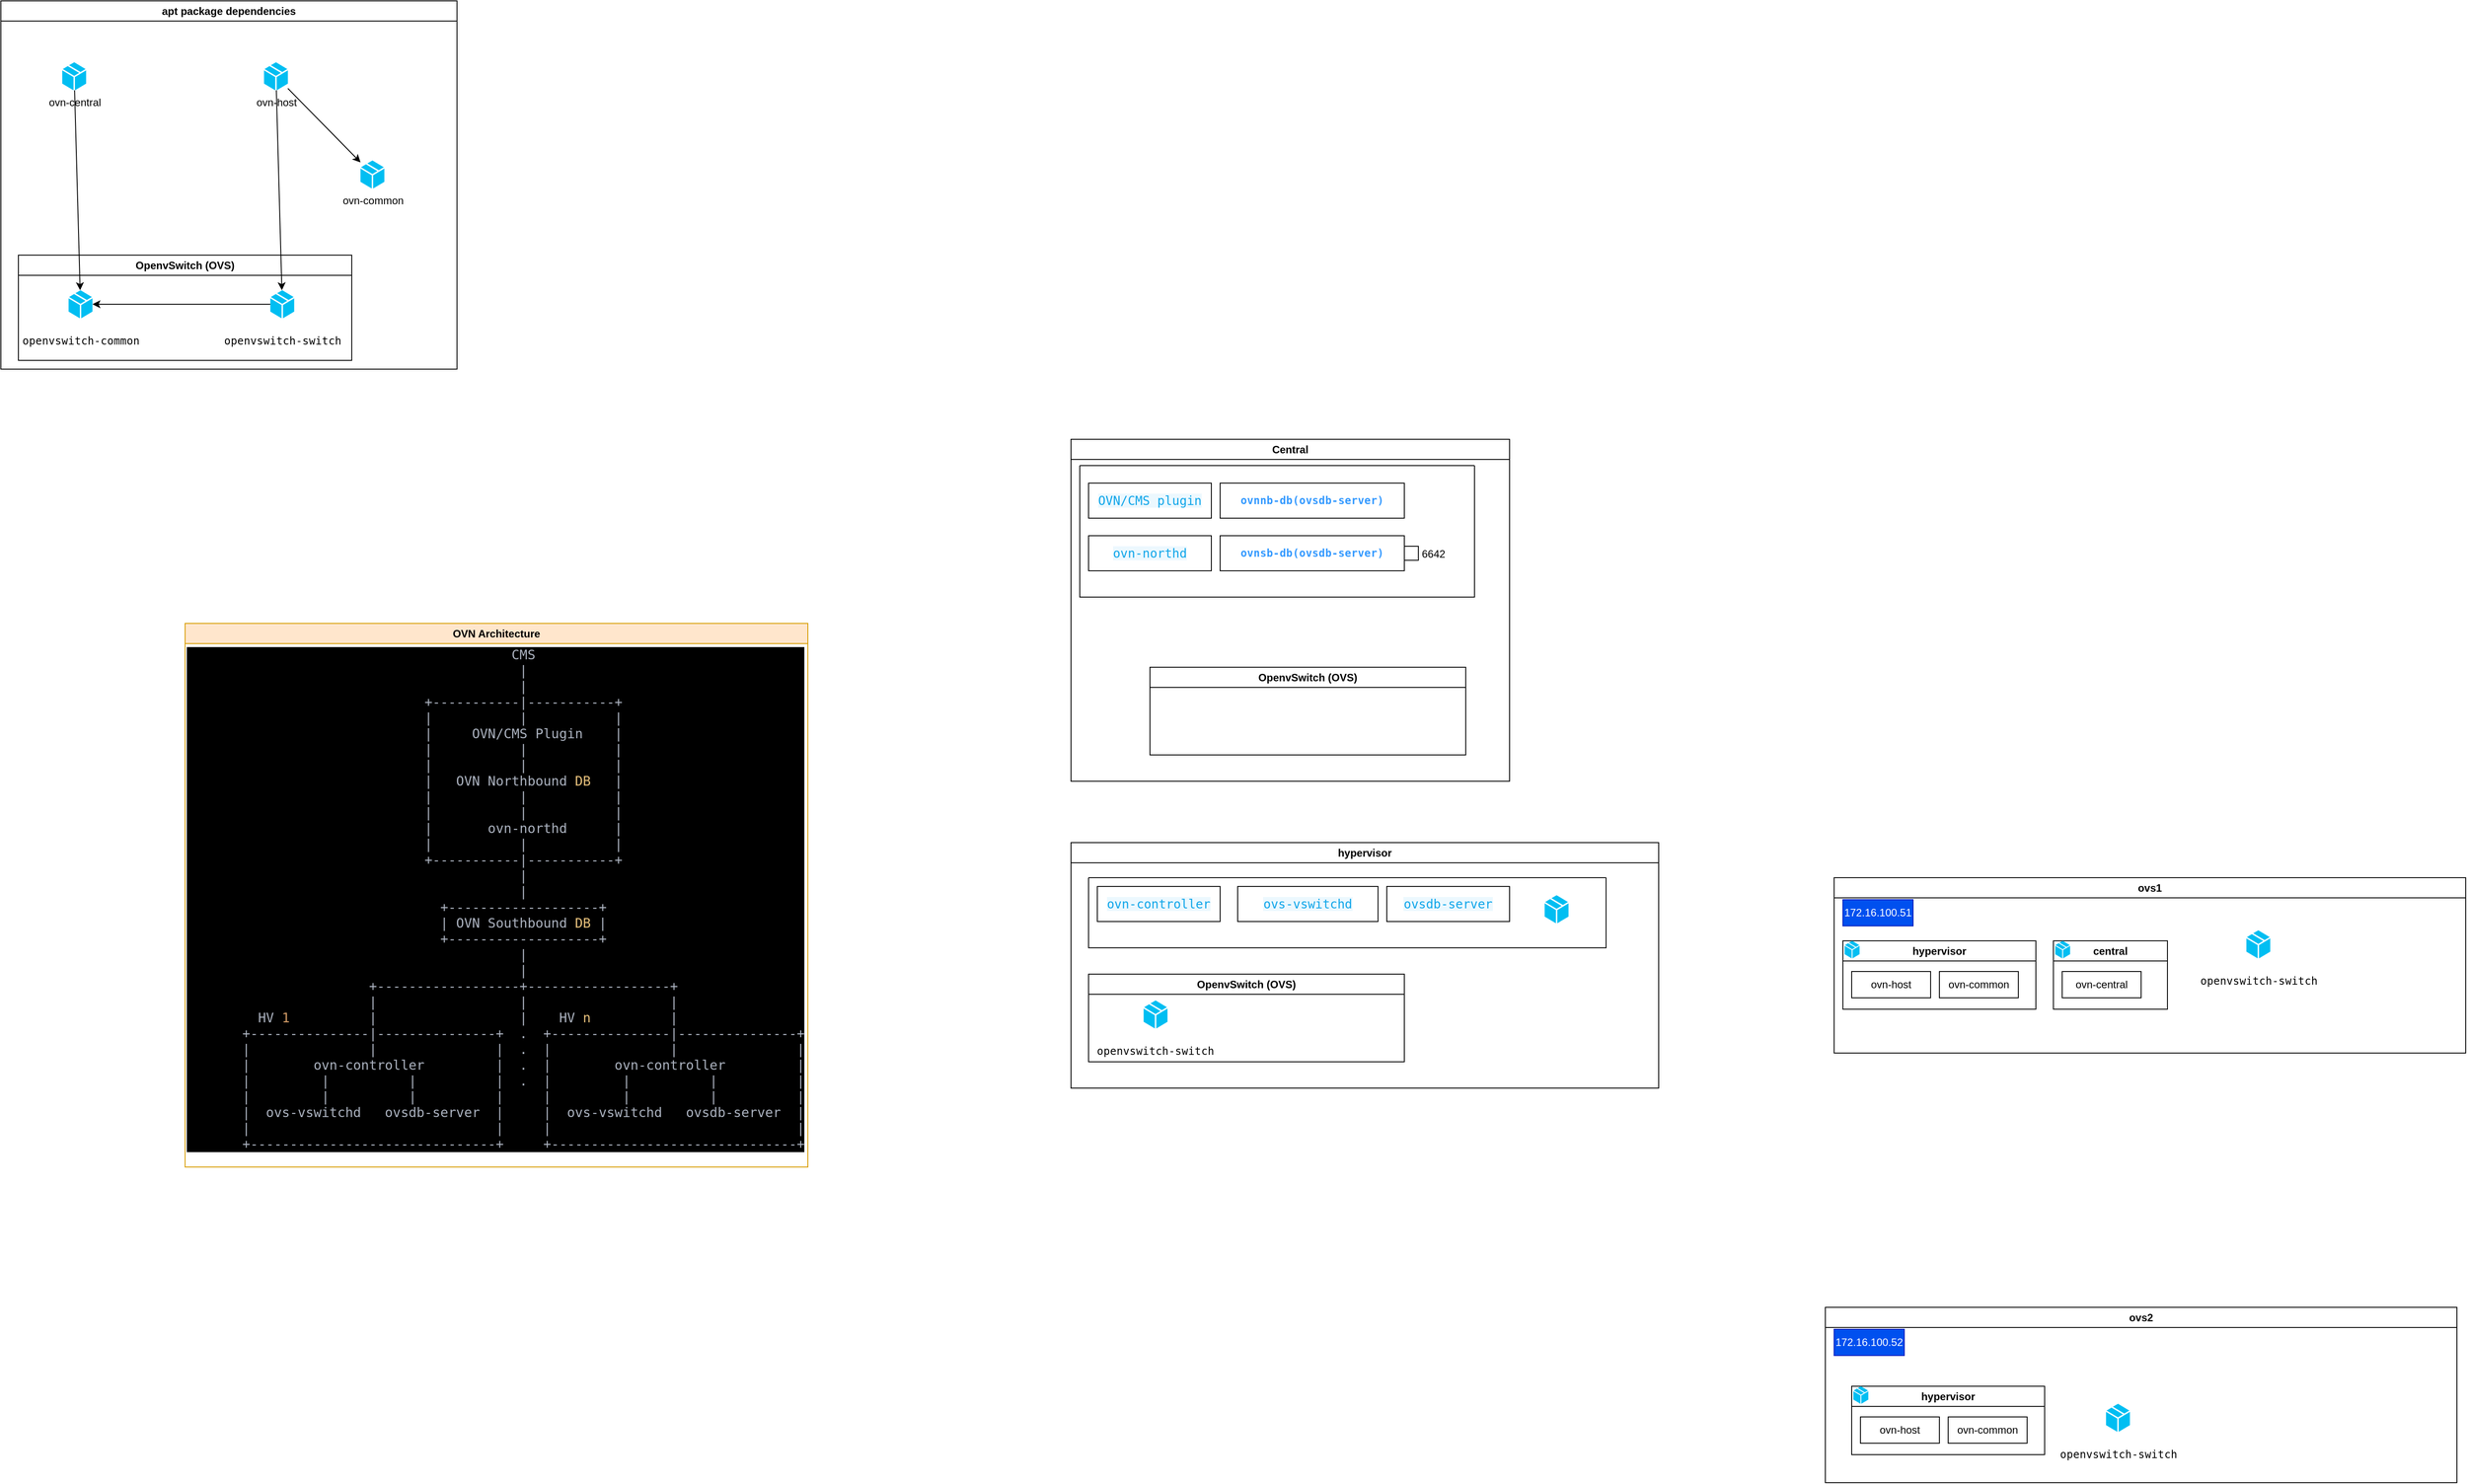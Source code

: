 <mxfile version="24.7.17">
  <diagram name="ovn-poc" id="DM1sxt02d7Zojr-Di5rs">
    <mxGraphModel dx="2641" dy="2137" grid="1" gridSize="10" guides="1" tooltips="1" connect="1" arrows="1" fold="1" page="1" pageScale="1" pageWidth="850" pageHeight="1100" math="0" shadow="0">
      <root>
        <mxCell id="0" />
        <mxCell id="1" parent="0" />
        <mxCell id="xiRZNEPEIOL53lKLFx1K-2" value="OVN Architecture" style="swimlane;whiteSpace=wrap;html=1;fillColor=#ffe6cc;strokeColor=#d79b00;" vertex="1" parent="1">
          <mxGeometry x="-390" y="360" width="710" height="620" as="geometry" />
        </mxCell>
        <mxCell id="xiRZNEPEIOL53lKLFx1K-1" value="&lt;span style=&quot;color: rgb(171, 178, 191); font-family: Consolas, menlo, monospace; font-size: 15px; font-style: normal; font-variant-ligatures: normal; font-variant-caps: normal; font-weight: 300; letter-spacing: normal; orphans: 2; text-align: start; text-indent: 0px; text-transform: none; widows: 2; word-spacing: 0px; -webkit-text-stroke-width: 0px; white-space: pre-wrap; text-decoration-thickness: initial; text-decoration-style: initial; text-decoration-color: initial; float: none; display: inline !important;&quot;&gt;                                         CMS&#xa;                                          |&#xa;                                          |&#xa;                              +-----------|-----------+&#xa;                              |           |           |&#xa;                              |     OVN/CMS Plugin    |&#xa;                              |           |           |&#xa;                              |           |           |&#xa;                              |   OVN Northbound &lt;/span&gt;&lt;span class=&quot;hljs-built_in&quot; style=&quot;box-sizing: border-box; color: rgb(230, 192, 123); font-family: Consolas, menlo, monospace; font-size: 15px; font-style: normal; font-variant-ligatures: normal; font-variant-caps: normal; font-weight: 300; letter-spacing: normal; orphans: 2; text-align: start; text-indent: 0px; text-transform: none; widows: 2; word-spacing: 0px; -webkit-text-stroke-width: 0px; white-space: pre-wrap; text-decoration-thickness: initial; text-decoration-style: initial; text-decoration-color: initial;&quot;&gt;DB&lt;/span&gt;&lt;span style=&quot;color: rgb(171, 178, 191); font-family: Consolas, menlo, monospace; font-size: 15px; font-style: normal; font-variant-ligatures: normal; font-variant-caps: normal; font-weight: 300; letter-spacing: normal; orphans: 2; text-align: start; text-indent: 0px; text-transform: none; widows: 2; word-spacing: 0px; -webkit-text-stroke-width: 0px; white-space: pre-wrap; text-decoration-thickness: initial; text-decoration-style: initial; text-decoration-color: initial; float: none; display: inline !important;&quot;&gt;   |&#xa;                              |           |           |&#xa;                              |           |           |&#xa;                              |       ovn-northd      |&#xa;                              |           |           |&#xa;                              +-----------|-----------+&#xa;                                          |&#xa;                                          |&#xa;                                +-------------------+&#xa;                                | OVN Southbound &lt;/span&gt;&lt;span class=&quot;hljs-built_in&quot; style=&quot;box-sizing: border-box; color: rgb(230, 192, 123); font-family: Consolas, menlo, monospace; font-size: 15px; font-style: normal; font-variant-ligatures: normal; font-variant-caps: normal; font-weight: 300; letter-spacing: normal; orphans: 2; text-align: start; text-indent: 0px; text-transform: none; widows: 2; word-spacing: 0px; -webkit-text-stroke-width: 0px; white-space: pre-wrap; text-decoration-thickness: initial; text-decoration-style: initial; text-decoration-color: initial;&quot;&gt;DB&lt;/span&gt;&lt;span style=&quot;color: rgb(171, 178, 191); font-family: Consolas, menlo, monospace; font-size: 15px; font-style: normal; font-variant-ligatures: normal; font-variant-caps: normal; font-weight: 300; letter-spacing: normal; orphans: 2; text-align: start; text-indent: 0px; text-transform: none; widows: 2; word-spacing: 0px; -webkit-text-stroke-width: 0px; white-space: pre-wrap; text-decoration-thickness: initial; text-decoration-style: initial; text-decoration-color: initial; float: none; display: inline !important;&quot;&gt; |&#xa;                                +-------------------+&#xa;                                          |&#xa;                                          |&#xa;                       +------------------+------------------+&#xa;                       |                  |                  |&#xa;         HV &lt;/span&gt;&lt;span class=&quot;hljs-number&quot; style=&quot;box-sizing: border-box; color: rgb(209, 154, 102); font-family: Consolas, menlo, monospace; font-size: 15px; font-style: normal; font-variant-ligatures: normal; font-variant-caps: normal; font-weight: 300; letter-spacing: normal; orphans: 2; text-align: start; text-indent: 0px; text-transform: none; widows: 2; word-spacing: 0px; -webkit-text-stroke-width: 0px; white-space: pre-wrap; text-decoration-thickness: initial; text-decoration-style: initial; text-decoration-color: initial;&quot;&gt;1&lt;/span&gt;&lt;span style=&quot;color: rgb(171, 178, 191); font-family: Consolas, menlo, monospace; font-size: 15px; font-style: normal; font-variant-ligatures: normal; font-variant-caps: normal; font-weight: 300; letter-spacing: normal; orphans: 2; text-align: start; text-indent: 0px; text-transform: none; widows: 2; word-spacing: 0px; -webkit-text-stroke-width: 0px; white-space: pre-wrap; text-decoration-thickness: initial; text-decoration-style: initial; text-decoration-color: initial; float: none; display: inline !important;&quot;&gt;          |                  |    HV &lt;/span&gt;&lt;span class=&quot;hljs-built_in&quot; style=&quot;box-sizing: border-box; color: rgb(230, 192, 123); font-family: Consolas, menlo, monospace; font-size: 15px; font-style: normal; font-variant-ligatures: normal; font-variant-caps: normal; font-weight: 300; letter-spacing: normal; orphans: 2; text-align: start; text-indent: 0px; text-transform: none; widows: 2; word-spacing: 0px; -webkit-text-stroke-width: 0px; white-space: pre-wrap; text-decoration-thickness: initial; text-decoration-style: initial; text-decoration-color: initial;&quot;&gt;n&lt;/span&gt;&lt;span style=&quot;color: rgb(171, 178, 191); font-family: Consolas, menlo, monospace; font-size: 15px; font-style: normal; font-variant-ligatures: normal; font-variant-caps: normal; font-weight: 300; letter-spacing: normal; orphans: 2; text-align: start; text-indent: 0px; text-transform: none; widows: 2; word-spacing: 0px; -webkit-text-stroke-width: 0px; white-space: pre-wrap; text-decoration-thickness: initial; text-decoration-style: initial; text-decoration-color: initial; float: none; display: inline !important;&quot;&gt;          |&#xa;       +---------------|---------------+  .  +---------------|---------------+&#xa;       |               |               |  .  |               |               |&#xa;       |        ovn-controller         |  .  |        ovn-controller         |&#xa;       |         |          |          |  .  |         |          |          |&#xa;       |         |          |          |     |         |          |          |&#xa;       |  ovs-vswitchd   ovsdb-server  |     |  ovs-vswitchd   ovsdb-server  |&#xa;       |                               |     |                               |&#xa;       +-------------------------------+     +-------------------------------+&lt;/span&gt;" style="text;whiteSpace=wrap;html=1;labelBackgroundColor=#000000;" vertex="1" parent="xiRZNEPEIOL53lKLFx1K-2">
          <mxGeometry y="20" width="720" height="590" as="geometry" />
        </mxCell>
        <mxCell id="xiRZNEPEIOL53lKLFx1K-3" value="Central" style="swimlane;whiteSpace=wrap;html=1;" vertex="1" parent="1">
          <mxGeometry x="620" y="150" width="500" height="390" as="geometry" />
        </mxCell>
        <mxCell id="xiRZNEPEIOL53lKLFx1K-20" value="" style="swimlane;startSize=0;collapsible=0;" vertex="1" parent="xiRZNEPEIOL53lKLFx1K-3">
          <mxGeometry x="10" y="30" width="450" height="150" as="geometry" />
        </mxCell>
        <mxCell id="xiRZNEPEIOL53lKLFx1K-7" value="&lt;span style=&quot;color: rgb(14, 165, 233); font-family: &amp;quot;Operator Mono&amp;quot;, Consolas, Monaco, Menlo, monospace; font-size: 14px; text-align: left; background-color: rgba(15, 164, 233, 0.08);&quot;&gt;OVN/CMS plugin&lt;/span&gt;" style="whiteSpace=wrap;html=1;" vertex="1" parent="xiRZNEPEIOL53lKLFx1K-20">
          <mxGeometry x="10" y="20" width="140" height="40" as="geometry" />
        </mxCell>
        <mxCell id="xiRZNEPEIOL53lKLFx1K-8" value="&lt;span style=&quot;font-family: Consolas, Monaco, &amp;quot;Andale Mono&amp;quot;, &amp;quot;Ubuntu Mono&amp;quot;, monospace; letter-spacing: 0.2px; text-align: left; white-space: pre;&quot;&gt;&lt;font color=&quot;#3399ff&quot;&gt;&lt;b&gt;ovnnb-db(ovsdb-server)&lt;/b&gt;&lt;/font&gt;&lt;/span&gt;" style="whiteSpace=wrap;html=1;" vertex="1" parent="xiRZNEPEIOL53lKLFx1K-20">
          <mxGeometry x="160" y="20" width="210" height="40" as="geometry" />
        </mxCell>
        <mxCell id="xiRZNEPEIOL53lKLFx1K-11" value="&lt;span style=&quot;color: rgb(14, 165, 233); font-family: &amp;quot;Operator Mono&amp;quot;, Consolas, Monaco, Menlo, monospace; font-size: 14px; text-align: left; background-color: rgba(15, 164, 233, 0.08);&quot;&gt;ovn-northd&lt;/span&gt;" style="whiteSpace=wrap;html=1;" vertex="1" parent="xiRZNEPEIOL53lKLFx1K-20">
          <mxGeometry x="10" y="80" width="140" height="40" as="geometry" />
        </mxCell>
        <mxCell id="xiRZNEPEIOL53lKLFx1K-41" value="&lt;span style=&quot;font-family: Consolas, Monaco, &amp;quot;Andale Mono&amp;quot;, &amp;quot;Ubuntu Mono&amp;quot;, monospace; letter-spacing: 0.2px; text-align: left; white-space: pre;&quot;&gt;&lt;font color=&quot;#3399ff&quot;&gt;&lt;b&gt;ovnsb-db&lt;/b&gt;&lt;/font&gt;&lt;/span&gt;&lt;b style=&quot;color: rgb(51, 153, 255); font-family: Consolas, Monaco, &amp;quot;Andale Mono&amp;quot;, &amp;quot;Ubuntu Mono&amp;quot;, monospace; letter-spacing: 0.2px; text-align: left; white-space: pre;&quot;&gt;(ovsdb-server)&lt;/b&gt;" style="whiteSpace=wrap;html=1;" vertex="1" parent="xiRZNEPEIOL53lKLFx1K-20">
          <mxGeometry x="160" y="80" width="210" height="40" as="geometry" />
        </mxCell>
        <mxCell id="xiRZNEPEIOL53lKLFx1K-56" value="6642" style="fontStyle=0;labelPosition=right;verticalLabelPosition=middle;align=left;verticalAlign=middle;spacingLeft=2;aspect=fixed;" vertex="1" parent="xiRZNEPEIOL53lKLFx1K-20">
          <mxGeometry x="370" y="92" width="16" height="16" as="geometry" />
        </mxCell>
        <mxCell id="xiRZNEPEIOL53lKLFx1K-22" value="OpenvSwitch (OVS)" style="swimlane;whiteSpace=wrap;html=1;" vertex="1" parent="xiRZNEPEIOL53lKLFx1K-3">
          <mxGeometry x="90" y="260" width="360" height="100" as="geometry" />
        </mxCell>
        <mxCell id="xiRZNEPEIOL53lKLFx1K-13" value="hypervisor" style="swimlane;whiteSpace=wrap;html=1;" vertex="1" parent="1">
          <mxGeometry x="620" y="610" width="670" height="280" as="geometry" />
        </mxCell>
        <mxCell id="xiRZNEPEIOL53lKLFx1K-19" value="" style="swimlane;startSize=0;collapsible=0;" vertex="1" parent="xiRZNEPEIOL53lKLFx1K-13">
          <mxGeometry x="20" y="40" width="590" height="80" as="geometry" />
        </mxCell>
        <mxCell id="xiRZNEPEIOL53lKLFx1K-14" value="&lt;span style=&quot;color: rgb(14, 165, 233); font-family: &amp;quot;Operator Mono&amp;quot;, Consolas, Monaco, Menlo, monospace; font-size: 14px; text-align: left; background-color: rgba(15, 164, 233, 0.08);&quot;&gt;ovn-controller&lt;/span&gt;" style="whiteSpace=wrap;html=1;" vertex="1" parent="xiRZNEPEIOL53lKLFx1K-19">
          <mxGeometry x="10" y="10" width="140" height="40" as="geometry" />
        </mxCell>
        <mxCell id="xiRZNEPEIOL53lKLFx1K-15" value="&lt;span style=&quot;color: rgb(14, 165, 233); font-family: &amp;quot;Operator Mono&amp;quot;, Consolas, Monaco, Menlo, monospace; font-size: 14px; text-align: left; background-color: rgba(15, 164, 233, 0.08);&quot;&gt;ovs-vswitchd&lt;/span&gt;" style="whiteSpace=wrap;html=1;" vertex="1" parent="xiRZNEPEIOL53lKLFx1K-19">
          <mxGeometry x="170" y="10" width="160" height="40" as="geometry" />
        </mxCell>
        <mxCell id="xiRZNEPEIOL53lKLFx1K-17" value="&lt;span style=&quot;color: rgb(14, 165, 233); font-family: &amp;quot;Operator Mono&amp;quot;, Consolas, Monaco, Menlo, monospace; font-size: 14px; text-align: left; background-color: rgba(15, 164, 233, 0.08);&quot;&gt;ovsdb-server&lt;/span&gt;" style="whiteSpace=wrap;html=1;" vertex="1" parent="xiRZNEPEIOL53lKLFx1K-19">
          <mxGeometry x="340" y="10" width="140" height="40" as="geometry" />
        </mxCell>
        <mxCell id="xiRZNEPEIOL53lKLFx1K-18" value="" style="verticalLabelPosition=bottom;html=1;verticalAlign=top;align=center;strokeColor=none;fillColor=#00BEF2;shape=mxgraph.azure.cloud_service_package_file;aspect=fixed;" vertex="1" parent="xiRZNEPEIOL53lKLFx1K-19">
          <mxGeometry x="520" y="20" width="27.2" height="32" as="geometry" />
        </mxCell>
        <mxCell id="xiRZNEPEIOL53lKLFx1K-24" value="OpenvSwitch (OVS)" style="swimlane;whiteSpace=wrap;html=1;" vertex="1" parent="xiRZNEPEIOL53lKLFx1K-13">
          <mxGeometry x="20" y="150" width="360" height="100" as="geometry" />
        </mxCell>
        <mxCell id="xiRZNEPEIOL53lKLFx1K-25" value="&lt;p&gt;&lt;span style=&quot;font-family: Consolas, Monaco, &amp;quot;Andale Mono&amp;quot;, &amp;quot;Ubuntu Mono&amp;quot;, monospace; letter-spacing: 0.2px; text-align: left; white-space-collapse: preserve;&quot;&gt;openvswitch-switch&lt;/span&gt;&lt;/p&gt;" style="verticalLabelPosition=bottom;html=1;verticalAlign=top;align=center;strokeColor=none;fillColor=#00BEF2;shape=mxgraph.azure.cloud_service_package_file;aspect=fixed;" vertex="1" parent="xiRZNEPEIOL53lKLFx1K-24">
          <mxGeometry x="62.8" y="30" width="27.2" height="32" as="geometry" />
        </mxCell>
        <mxCell id="xiRZNEPEIOL53lKLFx1K-26" value="ovs1" style="swimlane;whiteSpace=wrap;html=1;collapsible=0;" vertex="1" parent="1">
          <mxGeometry x="1490" y="650" width="720" height="200" as="geometry" />
        </mxCell>
        <mxCell id="xiRZNEPEIOL53lKLFx1K-27" value="172.16.100.51" style="text;strokeColor=#001DBC;align=center;fillColor=#0050ef;html=1;verticalAlign=middle;whiteSpace=wrap;rounded=0;fontColor=#ffffff;" vertex="1" parent="xiRZNEPEIOL53lKLFx1K-26">
          <mxGeometry x="10" y="25" width="80" height="30" as="geometry" />
        </mxCell>
        <mxCell id="xiRZNEPEIOL53lKLFx1K-42" value="central" style="swimlane;whiteSpace=wrap;html=1;collapsible=0;" vertex="1" parent="xiRZNEPEIOL53lKLFx1K-26">
          <mxGeometry x="250" y="72" width="130" height="78" as="geometry" />
        </mxCell>
        <mxCell id="xiRZNEPEIOL53lKLFx1K-43" value="" style="verticalLabelPosition=bottom;html=1;verticalAlign=top;align=center;strokeColor=none;fillColor=#00BEF2;shape=mxgraph.azure.cloud_service_package_file;aspect=fixed;" vertex="1" parent="xiRZNEPEIOL53lKLFx1K-42">
          <mxGeometry x="2" width="17" height="20" as="geometry" />
        </mxCell>
        <mxCell id="xiRZNEPEIOL53lKLFx1K-44" value="ovn-central" style="whiteSpace=wrap;html=1;" vertex="1" parent="xiRZNEPEIOL53lKLFx1K-42">
          <mxGeometry x="10" y="35" width="90" height="30" as="geometry" />
        </mxCell>
        <mxCell id="xiRZNEPEIOL53lKLFx1K-46" value="hypervisor" style="swimlane;whiteSpace=wrap;html=1;collapsible=0;" vertex="1" parent="xiRZNEPEIOL53lKLFx1K-26">
          <mxGeometry x="10" y="72" width="220" height="78" as="geometry" />
        </mxCell>
        <mxCell id="xiRZNEPEIOL53lKLFx1K-47" value="" style="verticalLabelPosition=bottom;html=1;verticalAlign=top;align=center;strokeColor=none;fillColor=#00BEF2;shape=mxgraph.azure.cloud_service_package_file;aspect=fixed;" vertex="1" parent="xiRZNEPEIOL53lKLFx1K-46">
          <mxGeometry x="2" width="17" height="20" as="geometry" />
        </mxCell>
        <mxCell id="xiRZNEPEIOL53lKLFx1K-48" value="ovn-host" style="whiteSpace=wrap;html=1;" vertex="1" parent="xiRZNEPEIOL53lKLFx1K-46">
          <mxGeometry x="10" y="35" width="90" height="30" as="geometry" />
        </mxCell>
        <mxCell id="xiRZNEPEIOL53lKLFx1K-49" value="ovn-common" style="whiteSpace=wrap;html=1;" vertex="1" parent="xiRZNEPEIOL53lKLFx1K-46">
          <mxGeometry x="110" y="35" width="90" height="30" as="geometry" />
        </mxCell>
        <mxCell id="xiRZNEPEIOL53lKLFx1K-54" value="&lt;p&gt;&lt;span style=&quot;font-family: Consolas, Monaco, &amp;quot;Andale Mono&amp;quot;, &amp;quot;Ubuntu Mono&amp;quot;, monospace; letter-spacing: 0.2px; text-align: left; white-space-collapse: preserve;&quot;&gt;openvswitch-switch&lt;/span&gt;&lt;/p&gt;" style="verticalLabelPosition=bottom;html=1;verticalAlign=top;align=center;strokeColor=none;fillColor=#00BEF2;shape=mxgraph.azure.cloud_service_package_file;aspect=fixed;" vertex="1" parent="xiRZNEPEIOL53lKLFx1K-26">
          <mxGeometry x="470" y="60" width="27.2" height="32" as="geometry" />
        </mxCell>
        <mxCell id="xiRZNEPEIOL53lKLFx1K-33" value="apt package dependencies" style="swimlane;whiteSpace=wrap;html=1;" vertex="1" parent="1">
          <mxGeometry x="-600" y="-350" width="520" height="420" as="geometry" />
        </mxCell>
        <mxCell id="xiRZNEPEIOL53lKLFx1K-28" value="ovn-host" style="verticalLabelPosition=bottom;html=1;verticalAlign=top;align=center;strokeColor=none;fillColor=#00BEF2;shape=mxgraph.azure.cloud_service_package_file;aspect=fixed;" vertex="1" parent="xiRZNEPEIOL53lKLFx1K-33">
          <mxGeometry x="300" y="70" width="27.2" height="32" as="geometry" />
        </mxCell>
        <mxCell id="xiRZNEPEIOL53lKLFx1K-30" style="rounded=0;orthogonalLoop=1;jettySize=auto;html=1;" edge="1" parent="xiRZNEPEIOL53lKLFx1K-33" source="xiRZNEPEIOL53lKLFx1K-28" target="xiRZNEPEIOL53lKLFx1K-12">
          <mxGeometry relative="1" as="geometry" />
        </mxCell>
        <mxCell id="xiRZNEPEIOL53lKLFx1K-12" value="ovn-common" style="verticalLabelPosition=bottom;html=1;verticalAlign=top;align=center;strokeColor=none;fillColor=#00BEF2;shape=mxgraph.azure.cloud_service_package_file;aspect=fixed;" vertex="1" parent="xiRZNEPEIOL53lKLFx1K-33">
          <mxGeometry x="410" y="182" width="27.2" height="32" as="geometry" />
        </mxCell>
        <mxCell id="xiRZNEPEIOL53lKLFx1K-32" value="ovn-central" style="verticalLabelPosition=bottom;html=1;verticalAlign=top;align=center;strokeColor=none;fillColor=#00BEF2;shape=mxgraph.azure.cloud_service_package_file;aspect=fixed;" vertex="1" parent="xiRZNEPEIOL53lKLFx1K-33">
          <mxGeometry x="70" y="70" width="27.2" height="32" as="geometry" />
        </mxCell>
        <mxCell id="xiRZNEPEIOL53lKLFx1K-37" value="OpenvSwitch (OVS)" style="swimlane;whiteSpace=wrap;html=1;" vertex="1" parent="xiRZNEPEIOL53lKLFx1K-33">
          <mxGeometry x="20" y="290" width="380" height="120" as="geometry" />
        </mxCell>
        <mxCell id="xiRZNEPEIOL53lKLFx1K-35" value="&lt;p style=&quot;text-align: left;&quot;&gt;&lt;font face=&quot;Consolas, Monaco, Andale Mono, Ubuntu Mono, monospace&quot;&gt;&lt;span style=&quot;letter-spacing: 0.2px; white-space-collapse: preserve;&quot;&gt;openvswitch-common&lt;/span&gt;&lt;/font&gt;&lt;br&gt;&lt;/p&gt;" style="verticalLabelPosition=bottom;html=1;verticalAlign=top;align=center;strokeColor=none;fillColor=#00BEF2;shape=mxgraph.azure.cloud_service_package_file;aspect=fixed;" vertex="1" parent="xiRZNEPEIOL53lKLFx1K-37">
          <mxGeometry x="57.2" y="40" width="27.2" height="32" as="geometry" />
        </mxCell>
        <mxCell id="xiRZNEPEIOL53lKLFx1K-23" value="&lt;p&gt;&lt;span style=&quot;font-family: Consolas, Monaco, &amp;quot;Andale Mono&amp;quot;, &amp;quot;Ubuntu Mono&amp;quot;, monospace; letter-spacing: 0.2px; text-align: left; white-space-collapse: preserve;&quot;&gt;openvswitch-switch&lt;/span&gt;&lt;/p&gt;" style="verticalLabelPosition=bottom;html=1;verticalAlign=top;align=center;strokeColor=none;fillColor=#00BEF2;shape=mxgraph.azure.cloud_service_package_file;aspect=fixed;" vertex="1" parent="xiRZNEPEIOL53lKLFx1K-37">
          <mxGeometry x="287.2" y="40" width="27.2" height="32" as="geometry" />
        </mxCell>
        <mxCell id="xiRZNEPEIOL53lKLFx1K-36" style="rounded=0;orthogonalLoop=1;jettySize=auto;html=1;" edge="1" parent="xiRZNEPEIOL53lKLFx1K-37" source="xiRZNEPEIOL53lKLFx1K-23" target="xiRZNEPEIOL53lKLFx1K-35">
          <mxGeometry relative="1" as="geometry" />
        </mxCell>
        <mxCell id="xiRZNEPEIOL53lKLFx1K-34" style="rounded=0;orthogonalLoop=1;jettySize=auto;html=1;" edge="1" parent="xiRZNEPEIOL53lKLFx1K-33" source="xiRZNEPEIOL53lKLFx1K-32" target="xiRZNEPEIOL53lKLFx1K-35">
          <mxGeometry relative="1" as="geometry" />
        </mxCell>
        <mxCell id="xiRZNEPEIOL53lKLFx1K-29" style="rounded=0;orthogonalLoop=1;jettySize=auto;html=1;" edge="1" parent="xiRZNEPEIOL53lKLFx1K-33" source="xiRZNEPEIOL53lKLFx1K-28" target="xiRZNEPEIOL53lKLFx1K-23">
          <mxGeometry relative="1" as="geometry" />
        </mxCell>
        <mxCell id="xiRZNEPEIOL53lKLFx1K-39" value="ovs2" style="swimlane;whiteSpace=wrap;html=1;collapsible=0;" vertex="1" parent="1">
          <mxGeometry x="1480" y="1140" width="720" height="200" as="geometry" />
        </mxCell>
        <mxCell id="xiRZNEPEIOL53lKLFx1K-40" value="172.16.100.52" style="text;strokeColor=#001DBC;align=center;fillColor=#0050ef;html=1;verticalAlign=middle;whiteSpace=wrap;rounded=0;fontColor=#ffffff;" vertex="1" parent="xiRZNEPEIOL53lKLFx1K-39">
          <mxGeometry x="10" y="25" width="80" height="30" as="geometry" />
        </mxCell>
        <mxCell id="xiRZNEPEIOL53lKLFx1K-50" value="hypervisor" style="swimlane;whiteSpace=wrap;html=1;collapsible=0;" vertex="1" parent="xiRZNEPEIOL53lKLFx1K-39">
          <mxGeometry x="30" y="90" width="220" height="78" as="geometry" />
        </mxCell>
        <mxCell id="xiRZNEPEIOL53lKLFx1K-51" value="" style="verticalLabelPosition=bottom;html=1;verticalAlign=top;align=center;strokeColor=none;fillColor=#00BEF2;shape=mxgraph.azure.cloud_service_package_file;aspect=fixed;" vertex="1" parent="xiRZNEPEIOL53lKLFx1K-50">
          <mxGeometry x="2" width="17" height="20" as="geometry" />
        </mxCell>
        <mxCell id="xiRZNEPEIOL53lKLFx1K-52" value="ovn-host" style="whiteSpace=wrap;html=1;" vertex="1" parent="xiRZNEPEIOL53lKLFx1K-50">
          <mxGeometry x="10" y="35" width="90" height="30" as="geometry" />
        </mxCell>
        <mxCell id="xiRZNEPEIOL53lKLFx1K-53" value="ovn-common" style="whiteSpace=wrap;html=1;" vertex="1" parent="xiRZNEPEIOL53lKLFx1K-50">
          <mxGeometry x="110" y="35" width="90" height="30" as="geometry" />
        </mxCell>
        <mxCell id="xiRZNEPEIOL53lKLFx1K-55" value="&lt;p&gt;&lt;span style=&quot;font-family: Consolas, Monaco, &amp;quot;Andale Mono&amp;quot;, &amp;quot;Ubuntu Mono&amp;quot;, monospace; letter-spacing: 0.2px; text-align: left; white-space-collapse: preserve;&quot;&gt;openvswitch-switch&lt;/span&gt;&lt;/p&gt;" style="verticalLabelPosition=bottom;html=1;verticalAlign=top;align=center;strokeColor=none;fillColor=#00BEF2;shape=mxgraph.azure.cloud_service_package_file;aspect=fixed;" vertex="1" parent="xiRZNEPEIOL53lKLFx1K-39">
          <mxGeometry x="320" y="110" width="27.2" height="32" as="geometry" />
        </mxCell>
      </root>
    </mxGraphModel>
  </diagram>
</mxfile>
